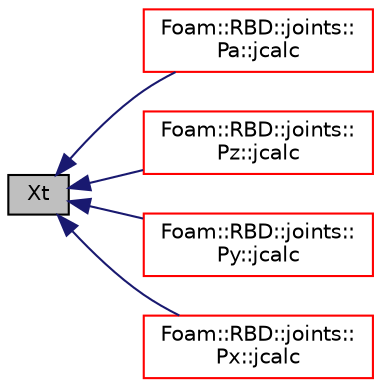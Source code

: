 digraph "Xt"
{
  bgcolor="transparent";
  edge [fontname="Helvetica",fontsize="10",labelfontname="Helvetica",labelfontsize="10"];
  node [fontname="Helvetica",fontsize="10",shape=record];
  rankdir="LR";
  Node138114 [label="Xt",height=0.2,width=0.4,color="black", fillcolor="grey75", style="filled", fontcolor="black"];
  Node138114 -> Node138115 [dir="back",color="midnightblue",fontsize="10",style="solid",fontname="Helvetica"];
  Node138115 [label="Foam::RBD::joints::\lPa::jcalc",height=0.2,width=0.4,color="red",URL="$a30377.html#a704cdcfe650b6acc214d0e74870900e9",tooltip="Update the model state for this joint. "];
  Node138114 -> Node138117 [dir="back",color="midnightblue",fontsize="10",style="solid",fontname="Helvetica"];
  Node138117 [label="Foam::RBD::joints::\lPz::jcalc",height=0.2,width=0.4,color="red",URL="$a30393.html#a704cdcfe650b6acc214d0e74870900e9",tooltip="Update the model state for this joint. "];
  Node138114 -> Node138119 [dir="back",color="midnightblue",fontsize="10",style="solid",fontname="Helvetica"];
  Node138119 [label="Foam::RBD::joints::\lPy::jcalc",height=0.2,width=0.4,color="red",URL="$a30389.html#a704cdcfe650b6acc214d0e74870900e9",tooltip="Update the model state for this joint. "];
  Node138114 -> Node138121 [dir="back",color="midnightblue",fontsize="10",style="solid",fontname="Helvetica"];
  Node138121 [label="Foam::RBD::joints::\lPx::jcalc",height=0.2,width=0.4,color="red",URL="$a30381.html#a704cdcfe650b6acc214d0e74870900e9",tooltip="Update the model state for this joint. "];
}
